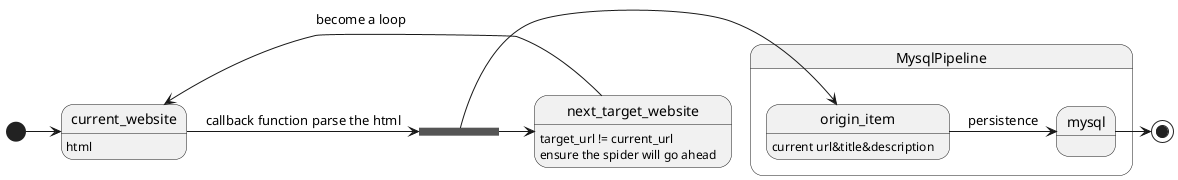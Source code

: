 @startuml
'!theme spacelab

state spider <<fork>>

[*] -> current_website
current_website -> spider : callback function parse the html

spider -> next_target_website
next_target_website -> current_website: become a loop
current_website: html
next_target_website: target_url != current_url
next_target_website: ensure the spider will go ahead

state MysqlPipeline{
    spider -> origin_item
    origin_item -> mysql: persistence

    origin_item: current url&title&description

}

mysql -> [*]





@enduml
